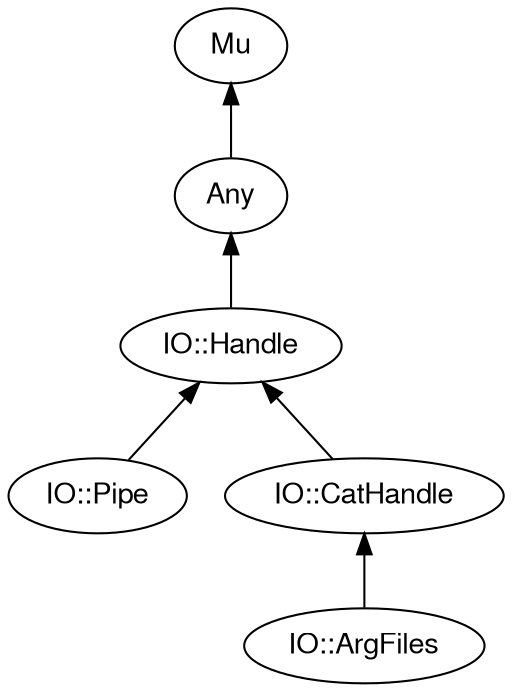digraph "perl6-type-graph" {
    rankdir=BT;
    splines=polyline;
    overlap=false; 
    // Types
    "IO::Handle" [color="#000000", fontcolor="#000000", href="/type/IO::Handle", fontname="FreeSans"];
    "Mu" [color="#000000", fontcolor="#000000", href="/type/Mu", fontname="FreeSans"];
    "Any" [color="#000000", fontcolor="#000000", href="/type/Any", fontname="FreeSans"];
    "IO::Pipe" [color="#000000", fontcolor="#000000", href="/type/IO::Pipe", fontname="FreeSans"];
    "IO::CatHandle" [color="#000000", fontcolor="#000000", href="/type/IO::CatHandle", fontname="FreeSans"];
    "IO::ArgFiles" [color="#000000", fontcolor="#000000", href="/type/IO::ArgFiles", fontname="FreeSans"];

    // Superclasses
    "IO::Handle" -> "Any" [color="#000000"];
    "Any" -> "Mu" [color="#000000"];
    "IO::Pipe" -> "IO::Handle" [color="#000000"];
    "IO::CatHandle" -> "IO::Handle" [color="#000000"];
    "IO::ArgFiles" -> "IO::CatHandle" [color="#000000"];

    // Roles
}
